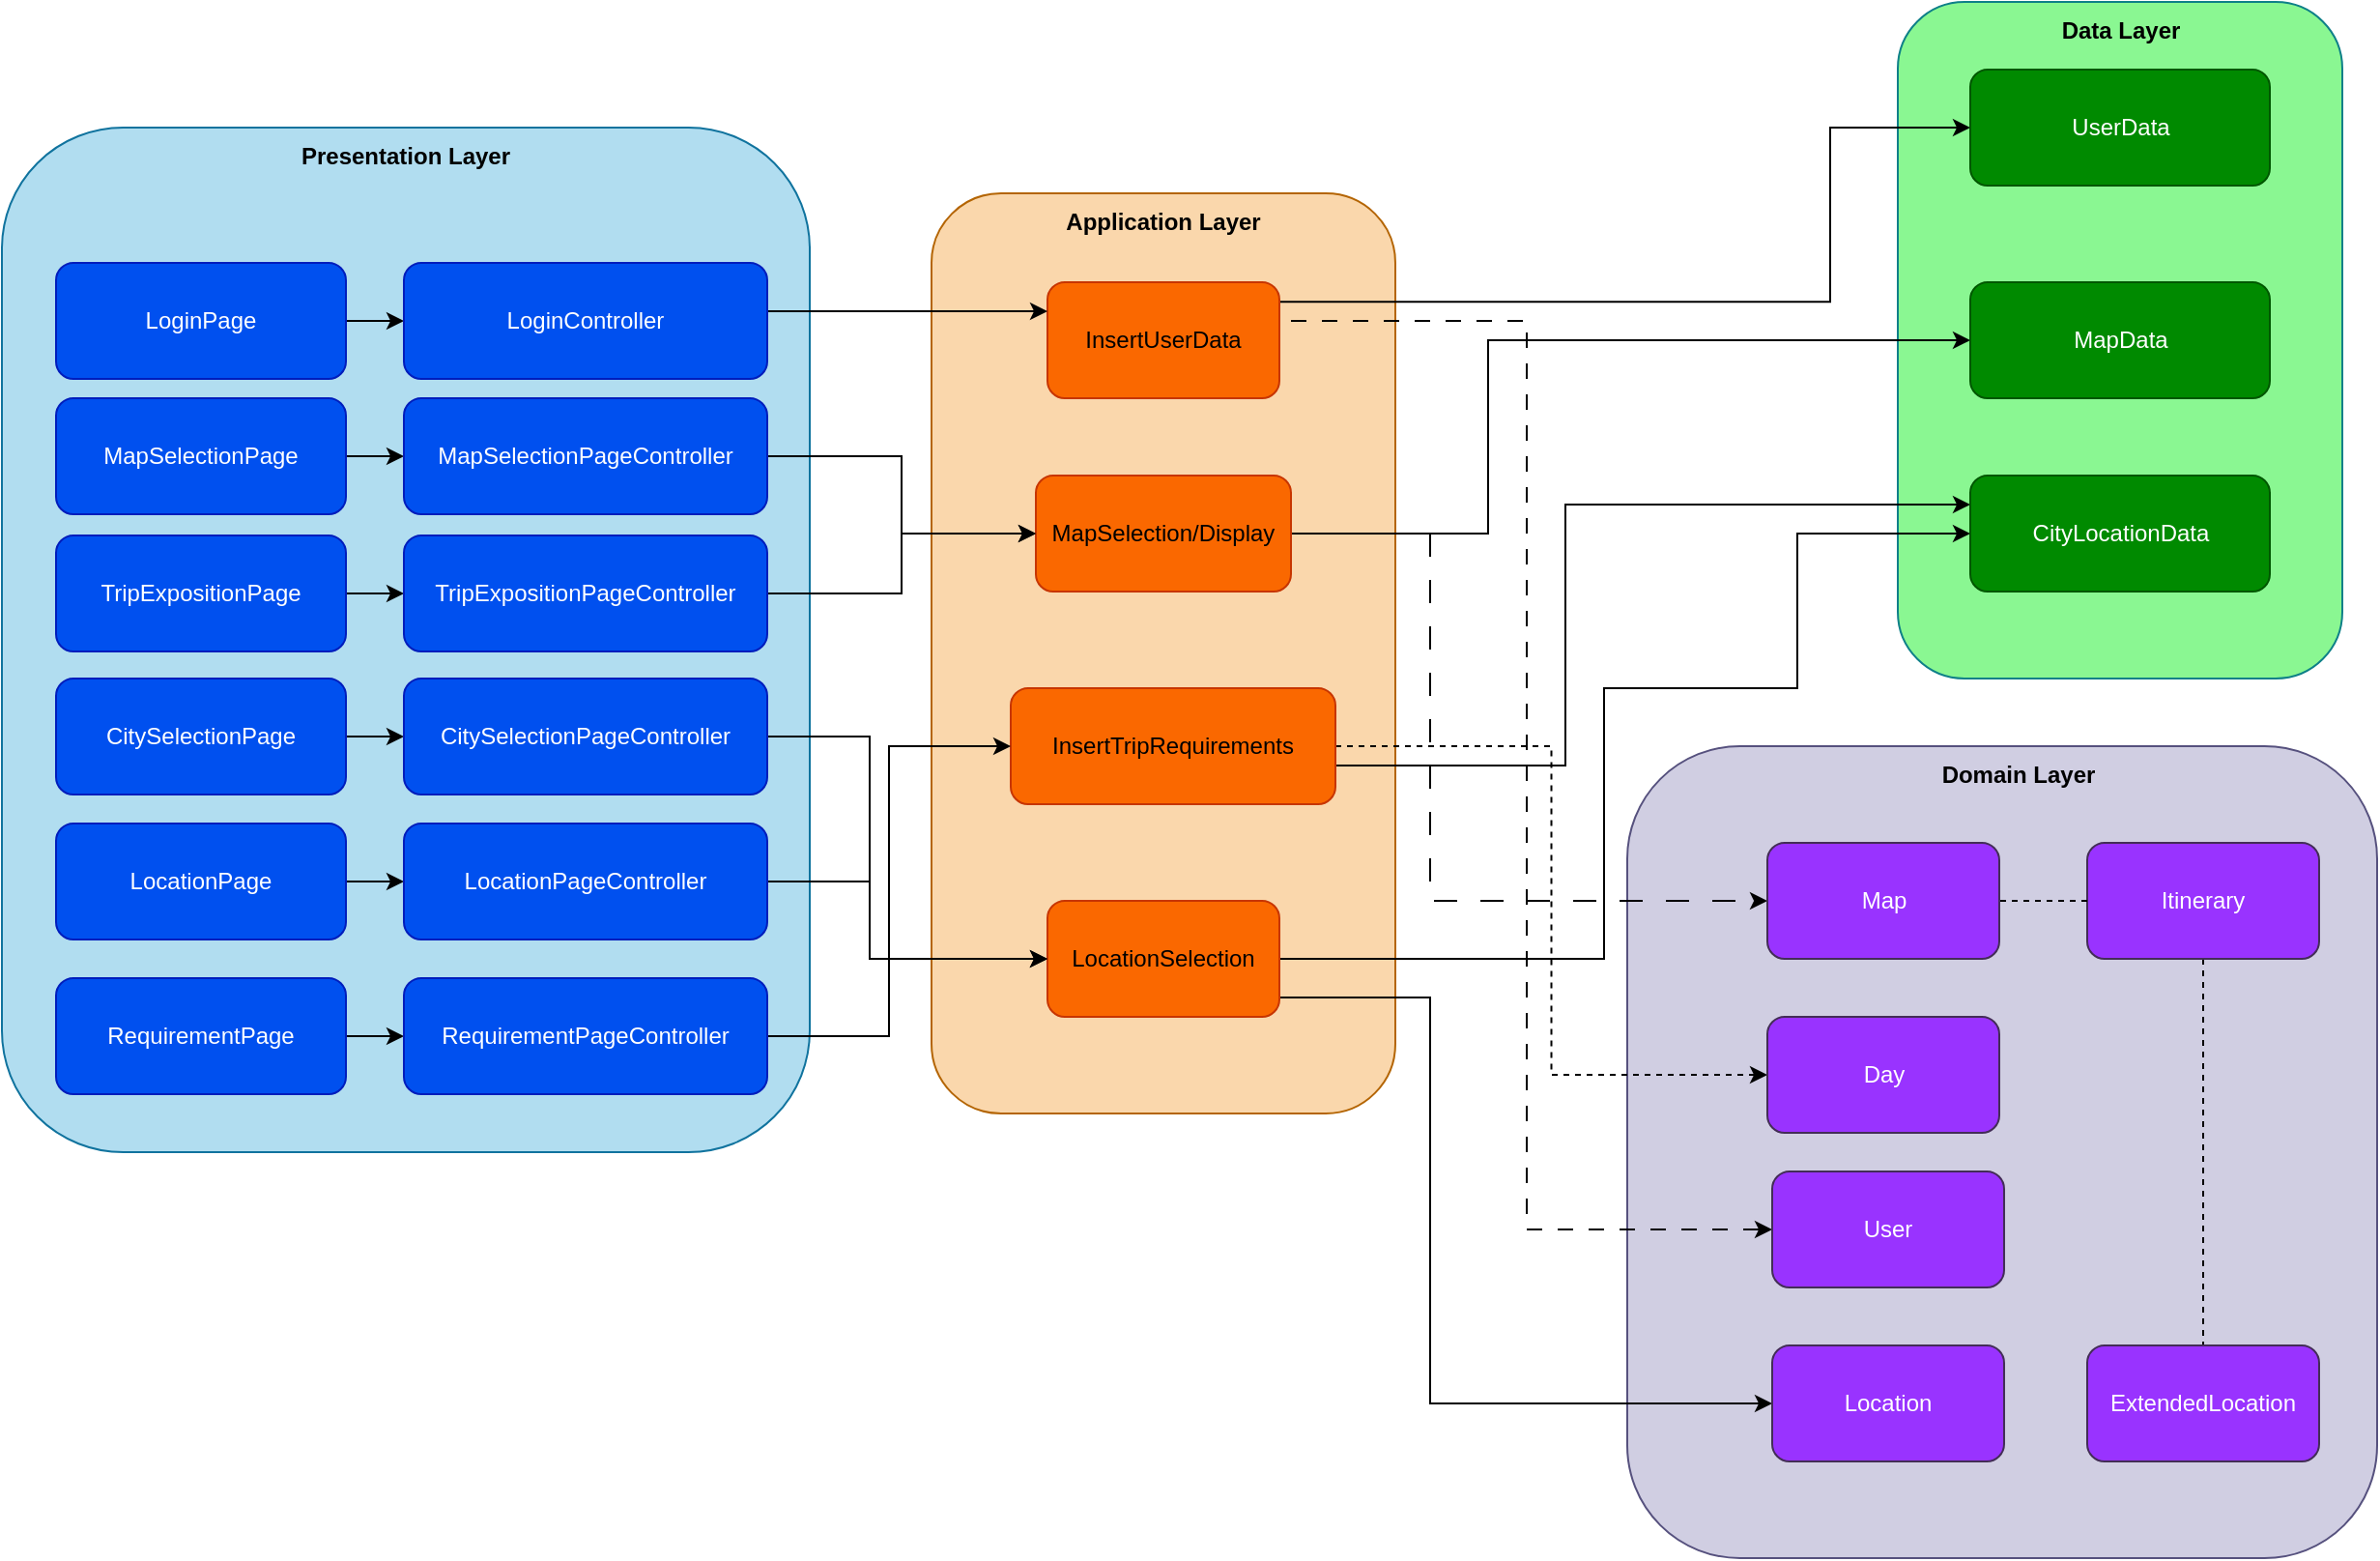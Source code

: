<mxfile scale="1" border="0" version="27.1.6">
  <diagram name="Pagina-1" id="R8zoP8l3Nbyx9LyIZdAj">
    <mxGraphModel dx="1603" dy="1012" grid="1" gridSize="10" guides="1" tooltips="1" connect="1" arrows="1" fold="1" page="1" pageScale="1" pageWidth="1654" pageHeight="1169" math="0" shadow="0">
      <root>
        <mxCell id="0" />
        <mxCell id="1" parent="0" />
        <mxCell id="JbbQ-2G8ArWRonfRi7Bq-1" value="" style="rounded=1;whiteSpace=wrap;html=1;fillColor=#b1ddf0;strokeColor=#10739e;fillStyle=auto;" parent="1" vertex="1">
          <mxGeometry x="161" y="310" width="418" height="530" as="geometry" />
        </mxCell>
        <mxCell id="JbbQ-2G8ArWRonfRi7Bq-2" value="&lt;b&gt;Presentation Layer&lt;/b&gt;" style="text;html=1;align=center;verticalAlign=middle;whiteSpace=wrap;rounded=0;" parent="1" vertex="1">
          <mxGeometry x="310" y="310" width="120" height="30" as="geometry" />
        </mxCell>
        <mxCell id="JbbQ-2G8ArWRonfRi7Bq-3" value="" style="rounded=1;whiteSpace=wrap;html=1;fillColor=#fad7ac;strokeColor=#b46504;" parent="1" vertex="1">
          <mxGeometry x="642" y="344" width="240" height="476" as="geometry" />
        </mxCell>
        <mxCell id="JbbQ-2G8ArWRonfRi7Bq-4" value="" style="rounded=1;whiteSpace=wrap;html=1;fillColor=#d0cee2;strokeColor=#56517e;" parent="1" vertex="1">
          <mxGeometry x="1002" y="630" width="388" height="420" as="geometry" />
        </mxCell>
        <mxCell id="JbbQ-2G8ArWRonfRi7Bq-5" value="" style="rounded=1;whiteSpace=wrap;html=1;fillColor=#8AF792;strokeColor=#0e8088;" parent="1" vertex="1">
          <mxGeometry x="1142" y="245" width="230" height="350" as="geometry" />
        </mxCell>
        <mxCell id="JbbQ-2G8ArWRonfRi7Bq-6" value="&lt;b&gt;Application Layer&lt;/b&gt;" style="text;html=1;align=center;verticalAlign=middle;whiteSpace=wrap;rounded=0;" parent="1" vertex="1">
          <mxGeometry x="702" y="344" width="120" height="30" as="geometry" />
        </mxCell>
        <mxCell id="JbbQ-2G8ArWRonfRi7Bq-7" value="&lt;b&gt;Data Layer&lt;/b&gt;" style="text;html=1;align=center;verticalAlign=middle;whiteSpace=wrap;rounded=0;" parent="1" vertex="1">
          <mxGeometry x="1200.75" y="245" width="112.5" height="30" as="geometry" />
        </mxCell>
        <mxCell id="JbbQ-2G8ArWRonfRi7Bq-8" value="&lt;b&gt;Domain Layer&lt;/b&gt;" style="text;html=1;align=center;verticalAlign=middle;whiteSpace=wrap;rounded=0;" parent="1" vertex="1">
          <mxGeometry x="1142" y="630" width="125" height="30" as="geometry" />
        </mxCell>
        <mxCell id="k7ZzKvryeLIzbKnzL2U3-1" style="edgeStyle=orthogonalEdgeStyle;rounded=0;orthogonalLoop=1;jettySize=auto;html=1;entryX=0;entryY=0.25;entryDx=0;entryDy=0;" parent="1" source="JbbQ-2G8ArWRonfRi7Bq-9" target="JbbQ-2G8ArWRonfRi7Bq-54" edge="1">
          <mxGeometry relative="1" as="geometry">
            <Array as="points">
              <mxPoint x="970" y="640" />
              <mxPoint x="970" y="505" />
            </Array>
          </mxGeometry>
        </mxCell>
        <mxCell id="OMwPJypSpyptbjOUazvb-4" style="edgeStyle=orthogonalEdgeStyle;rounded=0;orthogonalLoop=1;jettySize=auto;html=1;entryX=0;entryY=0.5;entryDx=0;entryDy=0;dashed=1;" edge="1" parent="1" source="JbbQ-2G8ArWRonfRi7Bq-9" target="OMwPJypSpyptbjOUazvb-3">
          <mxGeometry relative="1" as="geometry" />
        </mxCell>
        <mxCell id="JbbQ-2G8ArWRonfRi7Bq-9" value="InsertTripRequirements" style="rounded=1;whiteSpace=wrap;html=1;fillColor=#fa6800;fontColor=#000000;strokeColor=#C73500;" parent="1" vertex="1">
          <mxGeometry x="683" y="600" width="168" height="60" as="geometry" />
        </mxCell>
        <mxCell id="JbbQ-2G8ArWRonfRi7Bq-18" style="edgeStyle=orthogonalEdgeStyle;rounded=0;orthogonalLoop=1;jettySize=auto;html=1;entryX=0;entryY=0.5;entryDx=0;entryDy=0;dashed=1;exitX=1;exitY=0.5;exitDx=0;exitDy=0;dashPattern=8 8;" parent="1" source="JbbQ-2G8ArWRonfRi7Bq-11" target="JbbQ-2G8ArWRonfRi7Bq-15" edge="1">
          <mxGeometry relative="1" as="geometry">
            <mxPoint x="932" y="420" as="sourcePoint" />
            <mxPoint x="1247" y="770.0" as="targetPoint" />
            <Array as="points">
              <mxPoint x="822" y="410" />
              <mxPoint x="950" y="410" />
              <mxPoint x="950" y="880" />
            </Array>
          </mxGeometry>
        </mxCell>
        <mxCell id="JbbQ-2G8ArWRonfRi7Bq-66" style="edgeStyle=orthogonalEdgeStyle;rounded=0;orthogonalLoop=1;jettySize=auto;html=1;entryX=0;entryY=0.5;entryDx=0;entryDy=0;" parent="1" target="JbbQ-2G8ArWRonfRi7Bq-58" edge="1">
          <mxGeometry relative="1" as="geometry">
            <mxPoint x="1107.5" y="280" as="targetPoint" />
            <Array as="points">
              <mxPoint x="1107" y="400" />
              <mxPoint x="1107" y="310" />
            </Array>
            <mxPoint x="750" y="400.067" as="sourcePoint" />
          </mxGeometry>
        </mxCell>
        <mxCell id="JbbQ-2G8ArWRonfRi7Bq-11" value="InsertUserData" style="rounded=1;whiteSpace=wrap;html=1;fillColor=#fa6800;fontColor=#000000;strokeColor=#C73500;" parent="1" vertex="1">
          <mxGeometry x="702" y="390" width="120" height="60" as="geometry" />
        </mxCell>
        <mxCell id="s27F4tzhJN361O7ei0TX-3" style="edgeStyle=orthogonalEdgeStyle;rounded=0;orthogonalLoop=1;jettySize=auto;html=1;entryX=0;entryY=0.5;entryDx=0;entryDy=0;" parent="1" source="JbbQ-2G8ArWRonfRi7Bq-12" target="JbbQ-2G8ArWRonfRi7Bq-53" edge="1">
          <mxGeometry relative="1" as="geometry">
            <Array as="points">
              <mxPoint x="930" y="520" />
              <mxPoint x="930" y="420" />
            </Array>
          </mxGeometry>
        </mxCell>
        <mxCell id="s27F4tzhJN361O7ei0TX-4" style="edgeStyle=orthogonalEdgeStyle;rounded=0;orthogonalLoop=1;jettySize=auto;html=1;entryX=0;entryY=0.5;entryDx=0;entryDy=0;dashed=1;dashPattern=12 12;" parent="1" source="JbbQ-2G8ArWRonfRi7Bq-12" target="s27F4tzhJN361O7ei0TX-1" edge="1">
          <mxGeometry relative="1" as="geometry">
            <Array as="points">
              <mxPoint x="900" y="520" />
              <mxPoint x="900" y="710" />
            </Array>
          </mxGeometry>
        </mxCell>
        <mxCell id="JbbQ-2G8ArWRonfRi7Bq-12" value="MapSelection/Display" style="rounded=1;whiteSpace=wrap;html=1;fillColor=#fa6800;fontColor=#000000;strokeColor=#C73500;" parent="1" vertex="1">
          <mxGeometry x="696" y="490" width="132" height="60" as="geometry" />
        </mxCell>
        <mxCell id="JbbQ-2G8ArWRonfRi7Bq-20" style="edgeStyle=orthogonalEdgeStyle;rounded=0;orthogonalLoop=1;jettySize=auto;html=1;entryX=0;entryY=0.5;entryDx=0;entryDy=0;" parent="1" source="JbbQ-2G8ArWRonfRi7Bq-13" target="JbbQ-2G8ArWRonfRi7Bq-16" edge="1">
          <mxGeometry relative="1" as="geometry">
            <Array as="points">
              <mxPoint x="900" y="760" />
              <mxPoint x="900" y="970" />
            </Array>
          </mxGeometry>
        </mxCell>
        <mxCell id="3HoH8LRW1gWkk9O-6Nh--4" style="edgeStyle=orthogonalEdgeStyle;rounded=0;orthogonalLoop=1;jettySize=auto;html=1;entryX=0;entryY=0.5;entryDx=0;entryDy=0;" parent="1" source="JbbQ-2G8ArWRonfRi7Bq-13" target="JbbQ-2G8ArWRonfRi7Bq-54" edge="1">
          <mxGeometry relative="1" as="geometry">
            <Array as="points">
              <mxPoint x="990" y="740" />
              <mxPoint x="990" y="600" />
              <mxPoint x="1090" y="600" />
              <mxPoint x="1090" y="520" />
            </Array>
          </mxGeometry>
        </mxCell>
        <mxCell id="JbbQ-2G8ArWRonfRi7Bq-13" value="LocationSelection" style="rounded=1;whiteSpace=wrap;html=1;fillColor=#fa6800;fontColor=#000000;strokeColor=#C73500;" parent="1" vertex="1">
          <mxGeometry x="702" y="710" width="120" height="60" as="geometry" />
        </mxCell>
        <mxCell id="JbbQ-2G8ArWRonfRi7Bq-15" value="User" style="rounded=1;whiteSpace=wrap;html=1;fillColor=#9933FF;fontColor=#ffffff;strokeColor=#432D57;" parent="1" vertex="1">
          <mxGeometry x="1077" y="850" width="120" height="60" as="geometry" />
        </mxCell>
        <mxCell id="JbbQ-2G8ArWRonfRi7Bq-16" value="Location" style="rounded=1;whiteSpace=wrap;html=1;fillColor=#9933FF;fontColor=#ffffff;strokeColor=#432D57;" parent="1" vertex="1">
          <mxGeometry x="1077" y="940" width="120" height="60" as="geometry" />
        </mxCell>
        <mxCell id="JbbQ-2G8ArWRonfRi7Bq-35" style="edgeStyle=orthogonalEdgeStyle;rounded=0;orthogonalLoop=1;jettySize=auto;html=1;" parent="1" source="JbbQ-2G8ArWRonfRi7Bq-26" target="JbbQ-2G8ArWRonfRi7Bq-34" edge="1">
          <mxGeometry relative="1" as="geometry" />
        </mxCell>
        <mxCell id="JbbQ-2G8ArWRonfRi7Bq-26" value="LoginPage" style="rounded=1;whiteSpace=wrap;html=1;fillColor=#0050ef;fontColor=#ffffff;strokeColor=#001DBC;" parent="1" vertex="1">
          <mxGeometry x="189" y="380" width="150" height="60" as="geometry" />
        </mxCell>
        <mxCell id="JbbQ-2G8ArWRonfRi7Bq-37" style="edgeStyle=orthogonalEdgeStyle;rounded=0;orthogonalLoop=1;jettySize=auto;html=1;entryX=0;entryY=0.5;entryDx=0;entryDy=0;" parent="1" source="JbbQ-2G8ArWRonfRi7Bq-27" target="JbbQ-2G8ArWRonfRi7Bq-36" edge="1">
          <mxGeometry relative="1" as="geometry" />
        </mxCell>
        <mxCell id="JbbQ-2G8ArWRonfRi7Bq-27" value="CitySelectionPage" style="rounded=1;whiteSpace=wrap;html=1;fillColor=#0050ef;fontColor=#ffffff;strokeColor=#001DBC;" parent="1" vertex="1">
          <mxGeometry x="189" y="595" width="150" height="60" as="geometry" />
        </mxCell>
        <mxCell id="JbbQ-2G8ArWRonfRi7Bq-47" style="edgeStyle=orthogonalEdgeStyle;rounded=0;orthogonalLoop=1;jettySize=auto;html=1;entryX=0;entryY=0.5;entryDx=0;entryDy=0;" parent="1" source="JbbQ-2G8ArWRonfRi7Bq-29" target="JbbQ-2G8ArWRonfRi7Bq-46" edge="1">
          <mxGeometry relative="1" as="geometry" />
        </mxCell>
        <mxCell id="JbbQ-2G8ArWRonfRi7Bq-29" value="RequirementPage" style="rounded=1;whiteSpace=wrap;html=1;fillColor=#0050ef;fontColor=#ffffff;strokeColor=#001DBC;" parent="1" vertex="1">
          <mxGeometry x="189" y="750" width="150" height="60" as="geometry" />
        </mxCell>
        <mxCell id="JbbQ-2G8ArWRonfRi7Bq-43" style="edgeStyle=orthogonalEdgeStyle;rounded=0;orthogonalLoop=1;jettySize=auto;html=1;entryX=0;entryY=0.5;entryDx=0;entryDy=0;" parent="1" source="JbbQ-2G8ArWRonfRi7Bq-30" target="JbbQ-2G8ArWRonfRi7Bq-42" edge="1">
          <mxGeometry relative="1" as="geometry" />
        </mxCell>
        <mxCell id="JbbQ-2G8ArWRonfRi7Bq-30" value="LocationPage" style="rounded=1;whiteSpace=wrap;html=1;fillColor=#0050ef;fontColor=#ffffff;strokeColor=#001DBC;" parent="1" vertex="1">
          <mxGeometry x="189" y="670" width="150" height="60" as="geometry" />
        </mxCell>
        <mxCell id="JbbQ-2G8ArWRonfRi7Bq-50" style="edgeStyle=orthogonalEdgeStyle;rounded=0;orthogonalLoop=1;jettySize=auto;html=1;" parent="1" source="JbbQ-2G8ArWRonfRi7Bq-31" target="JbbQ-2G8ArWRonfRi7Bq-49" edge="1">
          <mxGeometry relative="1" as="geometry" />
        </mxCell>
        <mxCell id="JbbQ-2G8ArWRonfRi7Bq-31" value="TripExpositionPage" style="rounded=1;whiteSpace=wrap;html=1;fillColor=#0050ef;fontColor=#ffffff;strokeColor=#001DBC;" parent="1" vertex="1">
          <mxGeometry x="189" y="521" width="150" height="60" as="geometry" />
        </mxCell>
        <mxCell id="JbbQ-2G8ArWRonfRi7Bq-41" style="edgeStyle=orthogonalEdgeStyle;rounded=0;orthogonalLoop=1;jettySize=auto;html=1;exitX=1;exitY=0.25;exitDx=0;exitDy=0;entryX=0;entryY=0.25;entryDx=0;entryDy=0;" parent="1" source="JbbQ-2G8ArWRonfRi7Bq-34" target="JbbQ-2G8ArWRonfRi7Bq-11" edge="1">
          <mxGeometry relative="1" as="geometry">
            <Array as="points">
              <mxPoint x="532" y="405" />
            </Array>
          </mxGeometry>
        </mxCell>
        <mxCell id="JbbQ-2G8ArWRonfRi7Bq-34" value="LoginController" style="rounded=1;whiteSpace=wrap;html=1;fillColor=#0050ef;fontColor=#ffffff;strokeColor=#001DBC;" parent="1" vertex="1">
          <mxGeometry x="369" y="380" width="188" height="60" as="geometry" />
        </mxCell>
        <mxCell id="s27F4tzhJN361O7ei0TX-5" style="edgeStyle=orthogonalEdgeStyle;rounded=0;orthogonalLoop=1;jettySize=auto;html=1;entryX=0;entryY=0.5;entryDx=0;entryDy=0;" parent="1" source="JbbQ-2G8ArWRonfRi7Bq-36" target="JbbQ-2G8ArWRonfRi7Bq-13" edge="1">
          <mxGeometry relative="1" as="geometry">
            <Array as="points">
              <mxPoint x="610" y="625" />
              <mxPoint x="610" y="740" />
            </Array>
          </mxGeometry>
        </mxCell>
        <mxCell id="JbbQ-2G8ArWRonfRi7Bq-36" value="CitySelectionPageController" style="rounded=1;whiteSpace=wrap;html=1;fillColor=#0050ef;fontColor=#ffffff;strokeColor=#001DBC;" parent="1" vertex="1">
          <mxGeometry x="369" y="595" width="188" height="60" as="geometry" />
        </mxCell>
        <mxCell id="k7ZzKvryeLIzbKnzL2U3-9" style="edgeStyle=orthogonalEdgeStyle;rounded=0;orthogonalLoop=1;jettySize=auto;html=1;entryX=0;entryY=0.5;entryDx=0;entryDy=0;" parent="1" source="JbbQ-2G8ArWRonfRi7Bq-42" target="JbbQ-2G8ArWRonfRi7Bq-13" edge="1">
          <mxGeometry relative="1" as="geometry">
            <Array as="points">
              <mxPoint x="610" y="700" />
              <mxPoint x="610" y="740" />
            </Array>
          </mxGeometry>
        </mxCell>
        <mxCell id="JbbQ-2G8ArWRonfRi7Bq-42" value="LocationPageController" style="rounded=1;whiteSpace=wrap;html=1;fillColor=#0050ef;fontColor=#ffffff;strokeColor=#001DBC;" parent="1" vertex="1">
          <mxGeometry x="369" y="670" width="188" height="60" as="geometry" />
        </mxCell>
        <mxCell id="s27F4tzhJN361O7ei0TX-6" style="edgeStyle=orthogonalEdgeStyle;rounded=0;orthogonalLoop=1;jettySize=auto;html=1;entryX=0;entryY=0.5;entryDx=0;entryDy=0;" parent="1" source="JbbQ-2G8ArWRonfRi7Bq-46" target="JbbQ-2G8ArWRonfRi7Bq-9" edge="1">
          <mxGeometry relative="1" as="geometry" />
        </mxCell>
        <mxCell id="JbbQ-2G8ArWRonfRi7Bq-46" value="RequirementPageController" style="rounded=1;whiteSpace=wrap;html=1;fillColor=#0050ef;fontColor=#ffffff;strokeColor=#001DBC;" parent="1" vertex="1">
          <mxGeometry x="369" y="750" width="188" height="60" as="geometry" />
        </mxCell>
        <mxCell id="s27F4tzhJN361O7ei0TX-9" style="edgeStyle=orthogonalEdgeStyle;rounded=0;orthogonalLoop=1;jettySize=auto;html=1;entryX=0;entryY=0.5;entryDx=0;entryDy=0;" parent="1" source="JbbQ-2G8ArWRonfRi7Bq-49" target="JbbQ-2G8ArWRonfRi7Bq-12" edge="1">
          <mxGeometry relative="1" as="geometry" />
        </mxCell>
        <mxCell id="JbbQ-2G8ArWRonfRi7Bq-49" value="TripExpositionPageController" style="rounded=1;whiteSpace=wrap;html=1;fillColor=#0050ef;fontColor=#ffffff;strokeColor=#001DBC;" parent="1" vertex="1">
          <mxGeometry x="369" y="521" width="188" height="60" as="geometry" />
        </mxCell>
        <mxCell id="JbbQ-2G8ArWRonfRi7Bq-53" value="MapData" style="rounded=1;whiteSpace=wrap;html=1;fillColor=#008a00;fontColor=#ffffff;strokeColor=#005700;" parent="1" vertex="1">
          <mxGeometry x="1179.5" y="390" width="155" height="60" as="geometry" />
        </mxCell>
        <mxCell id="JbbQ-2G8ArWRonfRi7Bq-54" value="CityLocationData" style="rounded=1;whiteSpace=wrap;html=1;fillColor=#008a00;fontColor=#ffffff;strokeColor=#005700;" parent="1" vertex="1">
          <mxGeometry x="1179.5" y="490" width="155" height="60" as="geometry" />
        </mxCell>
        <mxCell id="JbbQ-2G8ArWRonfRi7Bq-58" value="UserData" style="rounded=1;whiteSpace=wrap;html=1;fillColor=#008a00;fontColor=#ffffff;strokeColor=#005700;" parent="1" vertex="1">
          <mxGeometry x="1179.5" y="280" width="155" height="60" as="geometry" />
        </mxCell>
        <mxCell id="s27F4tzhJN361O7ei0TX-1" value="Map" style="rounded=1;whiteSpace=wrap;html=1;fillColor=#9933FF;fontColor=#ffffff;strokeColor=#432D57;" parent="1" vertex="1">
          <mxGeometry x="1074.5" y="680" width="120" height="60" as="geometry" />
        </mxCell>
        <mxCell id="s27F4tzhJN361O7ei0TX-12" style="edgeStyle=orthogonalEdgeStyle;rounded=0;orthogonalLoop=1;jettySize=auto;html=1;entryX=0;entryY=0.5;entryDx=0;entryDy=0;" parent="1" source="s27F4tzhJN361O7ei0TX-10" target="s27F4tzhJN361O7ei0TX-11" edge="1">
          <mxGeometry relative="1" as="geometry" />
        </mxCell>
        <mxCell id="s27F4tzhJN361O7ei0TX-10" value="MapSelectionPage" style="rounded=1;whiteSpace=wrap;html=1;fillColor=#0050ef;fontColor=#ffffff;strokeColor=#001DBC;" parent="1" vertex="1">
          <mxGeometry x="189" y="450" width="150" height="60" as="geometry" />
        </mxCell>
        <mxCell id="s27F4tzhJN361O7ei0TX-13" style="edgeStyle=orthogonalEdgeStyle;rounded=0;orthogonalLoop=1;jettySize=auto;html=1;entryX=0;entryY=0.5;entryDx=0;entryDy=0;" parent="1" source="s27F4tzhJN361O7ei0TX-11" target="JbbQ-2G8ArWRonfRi7Bq-12" edge="1">
          <mxGeometry relative="1" as="geometry" />
        </mxCell>
        <mxCell id="s27F4tzhJN361O7ei0TX-11" value="MapSelectionPageController" style="rounded=1;whiteSpace=wrap;html=1;fillColor=#0050ef;fontColor=#ffffff;strokeColor=#001DBC;" parent="1" vertex="1">
          <mxGeometry x="369" y="450" width="188" height="60" as="geometry" />
        </mxCell>
        <mxCell id="OMwPJypSpyptbjOUazvb-5" style="edgeStyle=orthogonalEdgeStyle;rounded=0;orthogonalLoop=1;jettySize=auto;html=1;entryX=0.5;entryY=0;entryDx=0;entryDy=0;endArrow=none;startFill=0;dashed=1;" edge="1" parent="1" source="0YWnCjR6WAH7g_TIBTzr-1" target="OMwPJypSpyptbjOUazvb-1">
          <mxGeometry relative="1" as="geometry" />
        </mxCell>
        <mxCell id="0YWnCjR6WAH7g_TIBTzr-1" value="Itinerary" style="rounded=1;whiteSpace=wrap;html=1;fillColor=#9933FF;fontColor=#ffffff;strokeColor=#432D57;" parent="1" vertex="1">
          <mxGeometry x="1240" y="680" width="120" height="60" as="geometry" />
        </mxCell>
        <mxCell id="0YWnCjR6WAH7g_TIBTzr-2" value="" style="endArrow=none;dashed=1;html=1;strokeWidth=1;rounded=0;entryX=1;entryY=0.5;entryDx=0;entryDy=0;exitX=0;exitY=0.5;exitDx=0;exitDy=0;" parent="1" source="0YWnCjR6WAH7g_TIBTzr-1" target="s27F4tzhJN361O7ei0TX-1" edge="1">
          <mxGeometry width="50" height="50" relative="1" as="geometry">
            <mxPoint x="1000" y="790" as="sourcePoint" />
            <mxPoint x="1050" y="740" as="targetPoint" />
          </mxGeometry>
        </mxCell>
        <mxCell id="OMwPJypSpyptbjOUazvb-1" value="ExtendedLocation" style="rounded=1;whiteSpace=wrap;html=1;fillColor=#9933FF;fontColor=#ffffff;strokeColor=#432D57;" vertex="1" parent="1">
          <mxGeometry x="1240" y="940" width="120" height="60" as="geometry" />
        </mxCell>
        <mxCell id="OMwPJypSpyptbjOUazvb-3" value="Day" style="rounded=1;whiteSpace=wrap;html=1;fillColor=#9933FF;fontColor=#ffffff;strokeColor=#432D57;" vertex="1" parent="1">
          <mxGeometry x="1074.5" y="770" width="120" height="60" as="geometry" />
        </mxCell>
      </root>
    </mxGraphModel>
  </diagram>
</mxfile>
